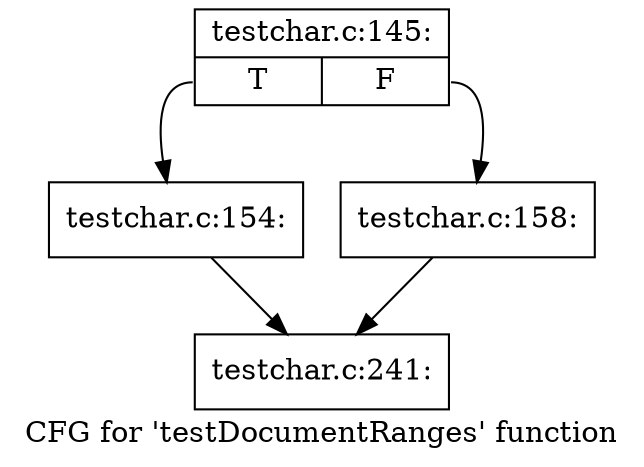 digraph "CFG for 'testDocumentRanges' function" {
	label="CFG for 'testDocumentRanges' function";

	Node0x390ca20 [shape=record,label="{testchar.c:145:|{<s0>T|<s1>F}}"];
	Node0x390ca20:s0 -> Node0x390ce00;
	Node0x390ca20:s1 -> Node0x390ce50;
	Node0x390ce00 [shape=record,label="{testchar.c:154:}"];
	Node0x390ce00 -> Node0x38cf1f0;
	Node0x390ce50 [shape=record,label="{testchar.c:158:}"];
	Node0x390ce50 -> Node0x38cf1f0;
	Node0x38cf1f0 [shape=record,label="{testchar.c:241:}"];
}
